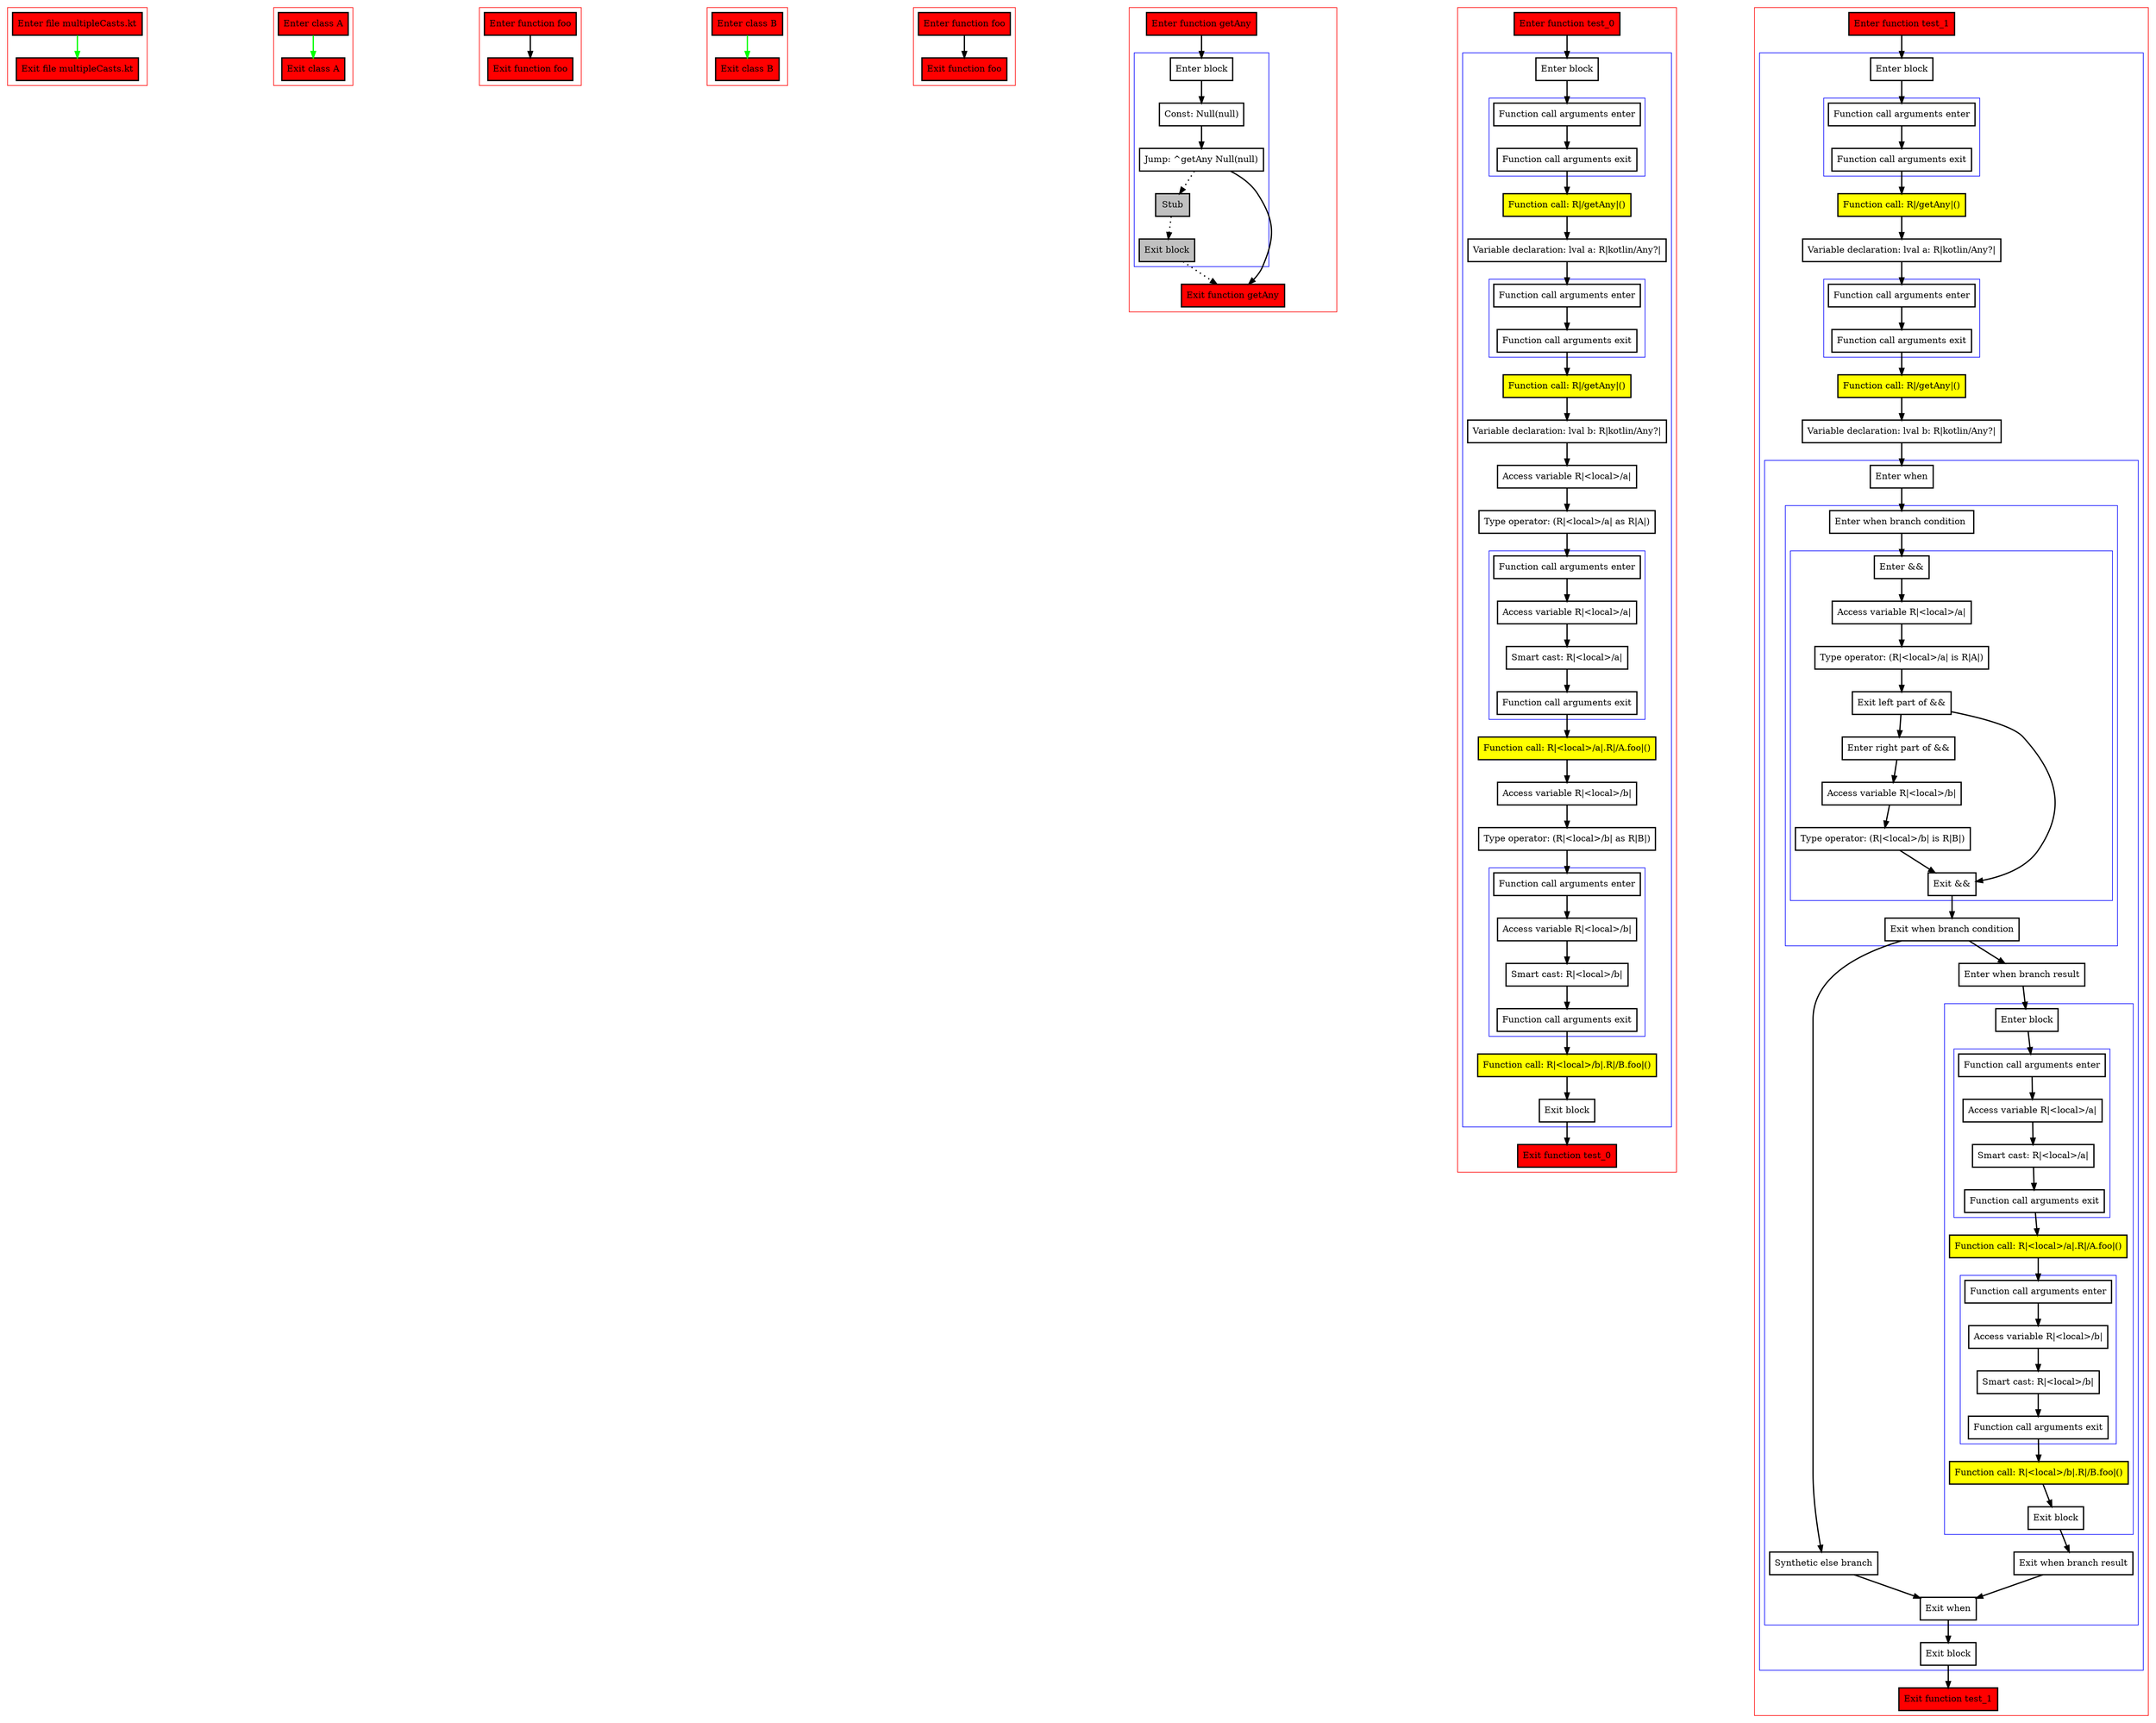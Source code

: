 digraph multipleCasts_kt {
    graph [nodesep=3]
    node [shape=box penwidth=2]
    edge [penwidth=2]

    subgraph cluster_0 {
        color=red
        0 [label="Enter file multipleCasts.kt" style="filled" fillcolor=red];
        1 [label="Exit file multipleCasts.kt" style="filled" fillcolor=red];
    }
    0 -> {1} [color=green];

    subgraph cluster_1 {
        color=red
        2 [label="Enter class A" style="filled" fillcolor=red];
        3 [label="Exit class A" style="filled" fillcolor=red];
    }
    2 -> {3} [color=green];

    subgraph cluster_2 {
        color=red
        4 [label="Enter function foo" style="filled" fillcolor=red];
        5 [label="Exit function foo" style="filled" fillcolor=red];
    }
    4 -> {5};

    subgraph cluster_3 {
        color=red
        6 [label="Enter class B" style="filled" fillcolor=red];
        7 [label="Exit class B" style="filled" fillcolor=red];
    }
    6 -> {7} [color=green];

    subgraph cluster_4 {
        color=red
        8 [label="Enter function foo" style="filled" fillcolor=red];
        9 [label="Exit function foo" style="filled" fillcolor=red];
    }
    8 -> {9};

    subgraph cluster_5 {
        color=red
        10 [label="Enter function getAny" style="filled" fillcolor=red];
        subgraph cluster_6 {
            color=blue
            11 [label="Enter block"];
            12 [label="Const: Null(null)"];
            13 [label="Jump: ^getAny Null(null)"];
            14 [label="Stub" style="filled" fillcolor=gray];
            15 [label="Exit block" style="filled" fillcolor=gray];
        }
        16 [label="Exit function getAny" style="filled" fillcolor=red];
    }
    10 -> {11};
    11 -> {12};
    12 -> {13};
    13 -> {16};
    13 -> {14} [style=dotted];
    14 -> {15} [style=dotted];
    15 -> {16} [style=dotted];

    subgraph cluster_7 {
        color=red
        17 [label="Enter function test_0" style="filled" fillcolor=red];
        subgraph cluster_8 {
            color=blue
            18 [label="Enter block"];
            subgraph cluster_9 {
                color=blue
                19 [label="Function call arguments enter"];
                20 [label="Function call arguments exit"];
            }
            21 [label="Function call: R|/getAny|()" style="filled" fillcolor=yellow];
            22 [label="Variable declaration: lval a: R|kotlin/Any?|"];
            subgraph cluster_10 {
                color=blue
                23 [label="Function call arguments enter"];
                24 [label="Function call arguments exit"];
            }
            25 [label="Function call: R|/getAny|()" style="filled" fillcolor=yellow];
            26 [label="Variable declaration: lval b: R|kotlin/Any?|"];
            27 [label="Access variable R|<local>/a|"];
            28 [label="Type operator: (R|<local>/a| as R|A|)"];
            subgraph cluster_11 {
                color=blue
                29 [label="Function call arguments enter"];
                30 [label="Access variable R|<local>/a|"];
                31 [label="Smart cast: R|<local>/a|"];
                32 [label="Function call arguments exit"];
            }
            33 [label="Function call: R|<local>/a|.R|/A.foo|()" style="filled" fillcolor=yellow];
            34 [label="Access variable R|<local>/b|"];
            35 [label="Type operator: (R|<local>/b| as R|B|)"];
            subgraph cluster_12 {
                color=blue
                36 [label="Function call arguments enter"];
                37 [label="Access variable R|<local>/b|"];
                38 [label="Smart cast: R|<local>/b|"];
                39 [label="Function call arguments exit"];
            }
            40 [label="Function call: R|<local>/b|.R|/B.foo|()" style="filled" fillcolor=yellow];
            41 [label="Exit block"];
        }
        42 [label="Exit function test_0" style="filled" fillcolor=red];
    }
    17 -> {18};
    18 -> {19};
    19 -> {20};
    20 -> {21};
    21 -> {22};
    22 -> {23};
    23 -> {24};
    24 -> {25};
    25 -> {26};
    26 -> {27};
    27 -> {28};
    28 -> {29};
    29 -> {30};
    30 -> {31};
    31 -> {32};
    32 -> {33};
    33 -> {34};
    34 -> {35};
    35 -> {36};
    36 -> {37};
    37 -> {38};
    38 -> {39};
    39 -> {40};
    40 -> {41};
    41 -> {42};

    subgraph cluster_13 {
        color=red
        43 [label="Enter function test_1" style="filled" fillcolor=red];
        subgraph cluster_14 {
            color=blue
            44 [label="Enter block"];
            subgraph cluster_15 {
                color=blue
                45 [label="Function call arguments enter"];
                46 [label="Function call arguments exit"];
            }
            47 [label="Function call: R|/getAny|()" style="filled" fillcolor=yellow];
            48 [label="Variable declaration: lval a: R|kotlin/Any?|"];
            subgraph cluster_16 {
                color=blue
                49 [label="Function call arguments enter"];
                50 [label="Function call arguments exit"];
            }
            51 [label="Function call: R|/getAny|()" style="filled" fillcolor=yellow];
            52 [label="Variable declaration: lval b: R|kotlin/Any?|"];
            subgraph cluster_17 {
                color=blue
                53 [label="Enter when"];
                subgraph cluster_18 {
                    color=blue
                    54 [label="Enter when branch condition "];
                    subgraph cluster_19 {
                        color=blue
                        55 [label="Enter &&"];
                        56 [label="Access variable R|<local>/a|"];
                        57 [label="Type operator: (R|<local>/a| is R|A|)"];
                        58 [label="Exit left part of &&"];
                        59 [label="Enter right part of &&"];
                        60 [label="Access variable R|<local>/b|"];
                        61 [label="Type operator: (R|<local>/b| is R|B|)"];
                        62 [label="Exit &&"];
                    }
                    63 [label="Exit when branch condition"];
                }
                64 [label="Synthetic else branch"];
                65 [label="Enter when branch result"];
                subgraph cluster_20 {
                    color=blue
                    66 [label="Enter block"];
                    subgraph cluster_21 {
                        color=blue
                        67 [label="Function call arguments enter"];
                        68 [label="Access variable R|<local>/a|"];
                        69 [label="Smart cast: R|<local>/a|"];
                        70 [label="Function call arguments exit"];
                    }
                    71 [label="Function call: R|<local>/a|.R|/A.foo|()" style="filled" fillcolor=yellow];
                    subgraph cluster_22 {
                        color=blue
                        72 [label="Function call arguments enter"];
                        73 [label="Access variable R|<local>/b|"];
                        74 [label="Smart cast: R|<local>/b|"];
                        75 [label="Function call arguments exit"];
                    }
                    76 [label="Function call: R|<local>/b|.R|/B.foo|()" style="filled" fillcolor=yellow];
                    77 [label="Exit block"];
                }
                78 [label="Exit when branch result"];
                79 [label="Exit when"];
            }
            80 [label="Exit block"];
        }
        81 [label="Exit function test_1" style="filled" fillcolor=red];
    }
    43 -> {44};
    44 -> {45};
    45 -> {46};
    46 -> {47};
    47 -> {48};
    48 -> {49};
    49 -> {50};
    50 -> {51};
    51 -> {52};
    52 -> {53};
    53 -> {54};
    54 -> {55};
    55 -> {56};
    56 -> {57};
    57 -> {58};
    58 -> {59 62};
    59 -> {60};
    60 -> {61};
    61 -> {62};
    62 -> {63};
    63 -> {64 65};
    64 -> {79};
    65 -> {66};
    66 -> {67};
    67 -> {68};
    68 -> {69};
    69 -> {70};
    70 -> {71};
    71 -> {72};
    72 -> {73};
    73 -> {74};
    74 -> {75};
    75 -> {76};
    76 -> {77};
    77 -> {78};
    78 -> {79};
    79 -> {80};
    80 -> {81};

}
